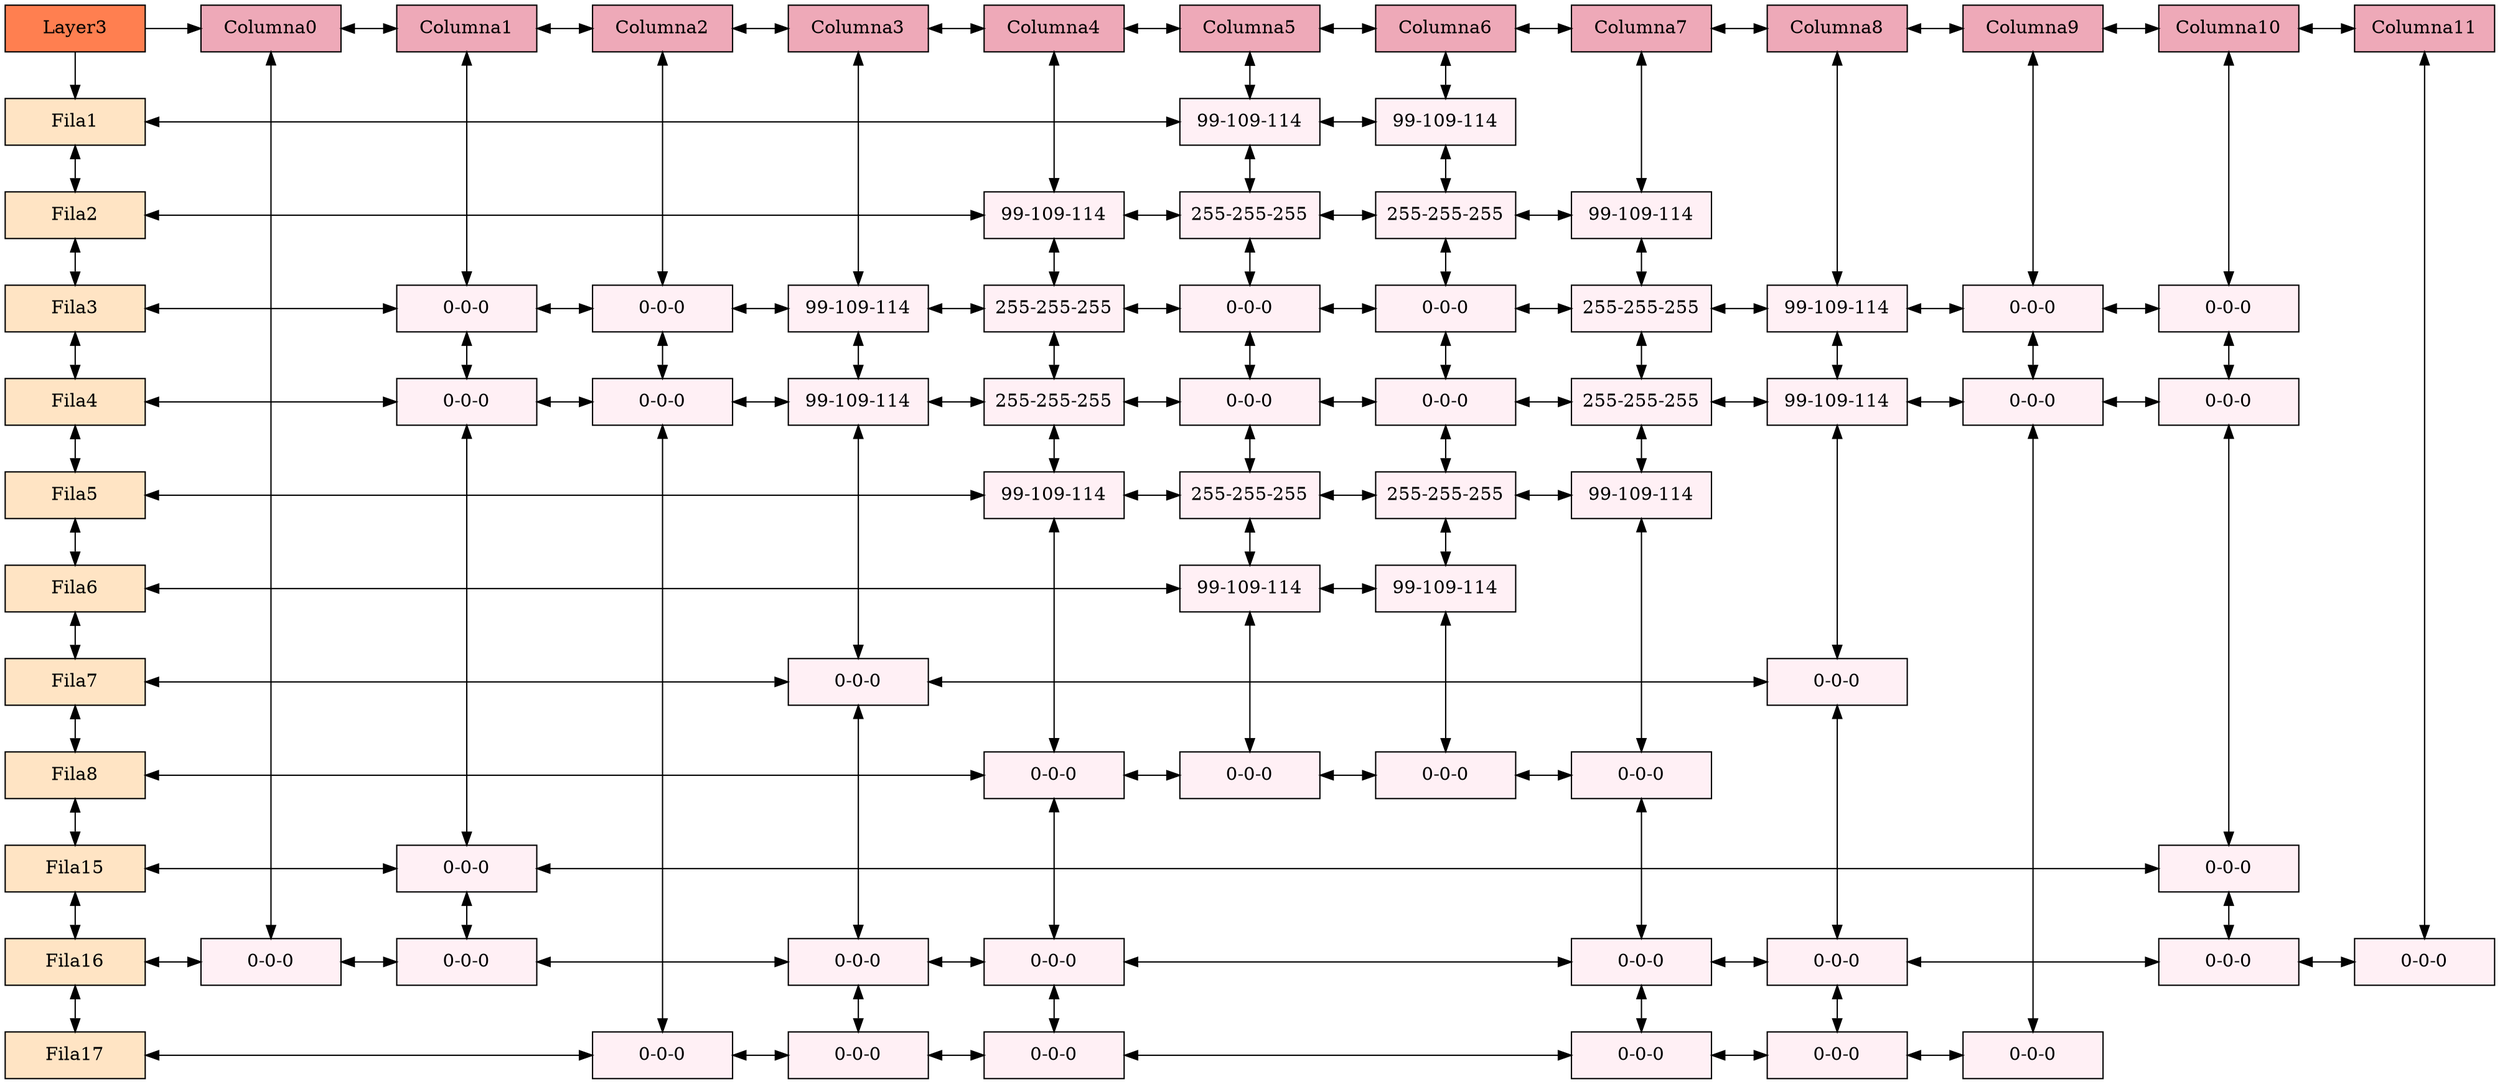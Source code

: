 digraph Sparse_Matrix{
node [shape=box]
graph [ranksep="0.5", nodesep="0.6"];
/* Group 0 para alinear verticalmente RAIZ*/ 
Layer3[ label = "Layer3", width = 1.5, style = filled, fillcolor = coral, group = 0 ];

// Filas 
Fila1 [label = "Fila1" width = 1.5 style = filled, fillcolor = bisque1, group = 0 ];
Fila2 [label = "Fila2" width = 1.5 style = filled, fillcolor = bisque1, group = 0 ];
Fila3 [label = "Fila3" width = 1.5 style = filled, fillcolor = bisque1, group = 0 ];
Fila4 [label = "Fila4" width = 1.5 style = filled, fillcolor = bisque1, group = 0 ];
Fila5 [label = "Fila5" width = 1.5 style = filled, fillcolor = bisque1, group = 0 ];
Fila6 [label = "Fila6" width = 1.5 style = filled, fillcolor = bisque1, group = 0 ];
Fila7 [label = "Fila7" width = 1.5 style = filled, fillcolor = bisque1, group = 0 ];
Fila8 [label = "Fila8" width = 1.5 style = filled, fillcolor = bisque1, group = 0 ];
Fila15 [label = "Fila15" width = 1.5 style = filled, fillcolor = bisque1, group = 0 ];
Fila16 [label = "Fila16" width = 1.5 style = filled, fillcolor = bisque1, group = 0 ];
Fila17 [label = "Fila17" width = 1.5 style = filled, fillcolor = bisque1, group = 0 ];

 //Enlaces de Filas
Fila1->Fila2 [dir = both];
Fila2->Fila3 [dir = both];
Fila3->Fila4 [dir = both];
Fila4->Fila5 [dir = both];
Fila5->Fila6 [dir = both];
Fila6->Fila7 [dir = both];
Fila7->Fila8 [dir = both];
Fila8->Fila15 [dir = both];
Fila15->Fila16 [dir = both];
Fila16->Fila17 [dir = both];

 //Columnas
//Cada una con diferente group para alinear verticalmente con los nodos
Column0[label = "Columna0" width = 1.5 style = filled, fillcolor = pink2, group = 1];
Column1[label = "Columna1" width = 1.5 style = filled, fillcolor = pink2, group = 2];
Column2[label = "Columna2" width = 1.5 style = filled, fillcolor = pink2, group = 3];
Column3[label = "Columna3" width = 1.5 style = filled, fillcolor = pink2, group = 4];
Column4[label = "Columna4" width = 1.5 style = filled, fillcolor = pink2, group = 5];
Column5[label = "Columna5" width = 1.5 style = filled, fillcolor = pink2, group = 6];
Column6[label = "Columna6" width = 1.5 style = filled, fillcolor = pink2, group = 7];
Column7[label = "Columna7" width = 1.5 style = filled, fillcolor = pink2, group = 8];
Column8[label = "Columna8" width = 1.5 style = filled, fillcolor = pink2, group = 9];
Column9[label = "Columna9" width = 1.5 style = filled, fillcolor = pink2, group = 10];
Column10[label = "Columna10" width = 1.5 style = filled, fillcolor = pink2, group = 11];
Column11[label = "Columna11" width = 1.5 style = filled, fillcolor = pink2, group = 12];

 //Enlaces de Columnas
Column0->Column1 [dir = both];
Column1->Column2 [dir = both];
Column2->Column3 [dir = both];
Column3->Column4 [dir = both];
Column4->Column5 [dir = both];
Column5->Column6 [dir = both];
Column6->Column7 [dir = both];
Column7->Column8 [dir = both];
Column8->Column9 [dir = both];
Column9->Column10 [dir = both];
Column10->Column11 [dir = both];

 // Alinear Raiz con Columnas
{rank = same; Layer3; Column0;  Column1;  Column2;  Column3;  Column4;  Column5;  Column6;  Column7;  Column8;  Column9;  Column10;  Column11; };

 // Enlaces Raiz con primera fila y columna
Layer3->Column0;
Layer3->Fila1;

 //Creacion de nodos
//(^<---------------------- F I L A   1---------------------->
N5_F1 [label = "99-109-114" width = 1.5 group = 6 style = filled, fillcolor = lavenderblush1];
N6_F1 [label = "99-109-114" width = 1.5 group = 7 style = filled, fillcolor = lavenderblush1];

//(^<---------------------- F I L A   2---------------------->
N4_F2 [label = "99-109-114" width = 1.5 group = 5 style = filled, fillcolor = lavenderblush1];
N5_F2 [label = "255-255-255" width = 1.5 group = 6 style = filled, fillcolor = lavenderblush1];
N6_F2 [label = "255-255-255" width = 1.5 group = 7 style = filled, fillcolor = lavenderblush1];
N7_F2 [label = "99-109-114" width = 1.5 group = 8 style = filled, fillcolor = lavenderblush1];

//(^<---------------------- F I L A   3---------------------->
N1_F3 [label = "0-0-0" width = 1.5 group = 2 style = filled, fillcolor = lavenderblush1];
N2_F3 [label = "0-0-0" width = 1.5 group = 3 style = filled, fillcolor = lavenderblush1];
N3_F3 [label = "99-109-114" width = 1.5 group = 4 style = filled, fillcolor = lavenderblush1];
N4_F3 [label = "255-255-255" width = 1.5 group = 5 style = filled, fillcolor = lavenderblush1];
N5_F3 [label = "0-0-0" width = 1.5 group = 6 style = filled, fillcolor = lavenderblush1];
N6_F3 [label = "0-0-0" width = 1.5 group = 7 style = filled, fillcolor = lavenderblush1];
N7_F3 [label = "255-255-255" width = 1.5 group = 8 style = filled, fillcolor = lavenderblush1];
N8_F3 [label = "99-109-114" width = 1.5 group = 9 style = filled, fillcolor = lavenderblush1];
N9_F3 [label = "0-0-0" width = 1.5 group = 10 style = filled, fillcolor = lavenderblush1];
N10_F3 [label = "0-0-0" width = 1.5 group = 11 style = filled, fillcolor = lavenderblush1];

//(^<---------------------- F I L A   4---------------------->
N1_F4 [label = "0-0-0" width = 1.5 group = 2 style = filled, fillcolor = lavenderblush1];
N2_F4 [label = "0-0-0" width = 1.5 group = 3 style = filled, fillcolor = lavenderblush1];
N3_F4 [label = "99-109-114" width = 1.5 group = 4 style = filled, fillcolor = lavenderblush1];
N4_F4 [label = "255-255-255" width = 1.5 group = 5 style = filled, fillcolor = lavenderblush1];
N5_F4 [label = "0-0-0" width = 1.5 group = 6 style = filled, fillcolor = lavenderblush1];
N6_F4 [label = "0-0-0" width = 1.5 group = 7 style = filled, fillcolor = lavenderblush1];
N7_F4 [label = "255-255-255" width = 1.5 group = 8 style = filled, fillcolor = lavenderblush1];
N8_F4 [label = "99-109-114" width = 1.5 group = 9 style = filled, fillcolor = lavenderblush1];
N9_F4 [label = "0-0-0" width = 1.5 group = 10 style = filled, fillcolor = lavenderblush1];
N10_F4 [label = "0-0-0" width = 1.5 group = 11 style = filled, fillcolor = lavenderblush1];

//(^<---------------------- F I L A   5---------------------->
N4_F5 [label = "99-109-114" width = 1.5 group = 5 style = filled, fillcolor = lavenderblush1];
N5_F5 [label = "255-255-255" width = 1.5 group = 6 style = filled, fillcolor = lavenderblush1];
N6_F5 [label = "255-255-255" width = 1.5 group = 7 style = filled, fillcolor = lavenderblush1];
N7_F5 [label = "99-109-114" width = 1.5 group = 8 style = filled, fillcolor = lavenderblush1];

//(^<---------------------- F I L A   6---------------------->
N5_F6 [label = "99-109-114" width = 1.5 group = 6 style = filled, fillcolor = lavenderblush1];
N6_F6 [label = "99-109-114" width = 1.5 group = 7 style = filled, fillcolor = lavenderblush1];

//(^<---------------------- F I L A   7---------------------->
N3_F7 [label = "0-0-0" width = 1.5 group = 4 style = filled, fillcolor = lavenderblush1];
N8_F7 [label = "0-0-0" width = 1.5 group = 9 style = filled, fillcolor = lavenderblush1];

//(^<---------------------- F I L A   8---------------------->
N4_F8 [label = "0-0-0" width = 1.5 group = 5 style = filled, fillcolor = lavenderblush1];
N5_F8 [label = "0-0-0" width = 1.5 group = 6 style = filled, fillcolor = lavenderblush1];
N6_F8 [label = "0-0-0" width = 1.5 group = 7 style = filled, fillcolor = lavenderblush1];
N7_F8 [label = "0-0-0" width = 1.5 group = 8 style = filled, fillcolor = lavenderblush1];

//(^<---------------------- F I L A   15---------------------->
N1_F15 [label = "0-0-0" width = 1.5 group = 2 style = filled, fillcolor = lavenderblush1];
N10_F15 [label = "0-0-0" width = 1.5 group = 11 style = filled, fillcolor = lavenderblush1];

//(^<---------------------- F I L A   16---------------------->
N0_F16 [label = "0-0-0" width = 1.5 group = 1 style = filled, fillcolor = lavenderblush1];
N1_F16 [label = "0-0-0" width = 1.5 group = 2 style = filled, fillcolor = lavenderblush1];
N3_F16 [label = "0-0-0" width = 1.5 group = 4 style = filled, fillcolor = lavenderblush1];
N4_F16 [label = "0-0-0" width = 1.5 group = 5 style = filled, fillcolor = lavenderblush1];
N7_F16 [label = "0-0-0" width = 1.5 group = 8 style = filled, fillcolor = lavenderblush1];
N8_F16 [label = "0-0-0" width = 1.5 group = 9 style = filled, fillcolor = lavenderblush1];
N10_F16 [label = "0-0-0" width = 1.5 group = 11 style = filled, fillcolor = lavenderblush1];
N11_F16 [label = "0-0-0" width = 1.5 group = 12 style = filled, fillcolor = lavenderblush1];

//(^<---------------------- F I L A   17---------------------->
N2_F17 [label = "0-0-0" width = 1.5 group = 3 style = filled, fillcolor = lavenderblush1];
N3_F17 [label = "0-0-0" width = 1.5 group = 4 style = filled, fillcolor = lavenderblush1];
N4_F17 [label = "0-0-0" width = 1.5 group = 5 style = filled, fillcolor = lavenderblush1];
N7_F17 [label = "0-0-0" width = 1.5 group = 8 style = filled, fillcolor = lavenderblush1];
N8_F17 [label = "0-0-0" width = 1.5 group = 9 style = filled, fillcolor = lavenderblush1];
N9_F17 [label = "0-0-0" width = 1.5 group = 10 style = filled, fillcolor = lavenderblush1];


 //Creacion de enlaces de nodos
//E N L A C E S  F I L A   1
Column5->N5_F1 [dir = both];
Fila1->N5_F1 [dir = both];
N5_F1->N6_F1 [dir = both];
Column6->N6_F1 [dir = both];
//Alineacion vertical de nodos con la fila
{rank = same; Fila1; N5_F1; N6_F1;  };

//E N L A C E S  F I L A   2
Column4->N4_F2 [dir = both];
Fila2->N4_F2 [dir = both];
N4_F2->N5_F2 [dir = both];
N5_F2->N5_F1 [dir = both];
N5_F2->N6_F2 [dir = both];
N6_F2->N6_F1 [dir = both];
N6_F2->N7_F2 [dir = both];
Column7->N7_F2 [dir = both];
//Alineacion vertical de nodos con la fila
{rank = same; Fila2; N4_F2; N5_F2; N6_F2; N7_F2;  };

//E N L A C E S  F I L A   3
Column1->N1_F3 [dir = both];
Fila3->N1_F3 [dir = both];
N1_F3->N2_F3 [dir = both];
Column2->N2_F3 [dir = both];
N2_F3->N3_F3 [dir = both];
Column3->N3_F3 [dir = both];
N3_F3->N4_F3 [dir = both];
N4_F3->N4_F2 [dir = both];
N4_F3->N5_F3 [dir = both];
N5_F3->N5_F2 [dir = both];
N5_F3->N6_F3 [dir = both];
N6_F3->N6_F2 [dir = both];
N6_F3->N7_F3 [dir = both];
N7_F3->N7_F2 [dir = both];
N7_F3->N8_F3 [dir = both];
Column8->N8_F3 [dir = both];
N8_F3->N9_F3 [dir = both];
Column9->N9_F3 [dir = both];
N9_F3->N10_F3 [dir = both];
Column10->N10_F3 [dir = both];
//Alineacion vertical de nodos con la fila
{rank = same; Fila3; N1_F3; N2_F3; N3_F3; N4_F3; N5_F3; N6_F3; N7_F3; N8_F3; N9_F3; N10_F3;  };

//E N L A C E S  F I L A   4
N1_F4->N1_F3 [dir = both];
Fila4->N1_F4 [dir = both];
N1_F4->N2_F4 [dir = both];
N2_F4->N2_F3 [dir = both];
N2_F4->N3_F4 [dir = both];
N3_F4->N3_F3 [dir = both];
N3_F4->N4_F4 [dir = both];
N4_F4->N4_F3 [dir = both];
N4_F4->N5_F4 [dir = both];
N5_F4->N5_F3 [dir = both];
N5_F4->N6_F4 [dir = both];
N6_F4->N6_F3 [dir = both];
N6_F4->N7_F4 [dir = both];
N7_F4->N7_F3 [dir = both];
N7_F4->N8_F4 [dir = both];
N8_F4->N8_F3 [dir = both];
N8_F4->N9_F4 [dir = both];
N9_F4->N9_F3 [dir = both];
N9_F4->N10_F4 [dir = both];
N10_F4->N10_F3 [dir = both];
//Alineacion vertical de nodos con la fila
{rank = same; Fila4; N1_F4; N2_F4; N3_F4; N4_F4; N5_F4; N6_F4; N7_F4; N8_F4; N9_F4; N10_F4;  };

//E N L A C E S  F I L A   5
N4_F5->N4_F4 [dir = both];
Fila5->N4_F5 [dir = both];
N4_F5->N5_F5 [dir = both];
N5_F5->N5_F4 [dir = both];
N5_F5->N6_F5 [dir = both];
N6_F5->N6_F4 [dir = both];
N6_F5->N7_F5 [dir = both];
N7_F5->N7_F4 [dir = both];
//Alineacion vertical de nodos con la fila
{rank = same; Fila5; N4_F5; N5_F5; N6_F5; N7_F5;  };

//E N L A C E S  F I L A   6
N5_F6->N5_F5 [dir = both];
Fila6->N5_F6 [dir = both];
N5_F6->N6_F6 [dir = both];
N6_F6->N6_F5 [dir = both];
//Alineacion vertical de nodos con la fila
{rank = same; Fila6; N5_F6; N6_F6;  };

//E N L A C E S  F I L A   7
N3_F7->N3_F4 [dir = both];
Fila7->N3_F7 [dir = both];
N3_F7->N8_F7 [dir = both];
N8_F7->N8_F4 [dir = both];
//Alineacion vertical de nodos con la fila
{rank = same; Fila7; N3_F7; N8_F7;  };

//E N L A C E S  F I L A   8
N4_F8->N4_F5 [dir = both];
Fila8->N4_F8 [dir = both];
N4_F8->N5_F8 [dir = both];
N5_F8->N5_F6 [dir = both];
N5_F8->N6_F8 [dir = both];
N6_F8->N6_F6 [dir = both];
N6_F8->N7_F8 [dir = both];
N7_F8->N7_F5 [dir = both];
//Alineacion vertical de nodos con la fila
{rank = same; Fila8; N4_F8; N5_F8; N6_F8; N7_F8;  };

//E N L A C E S  F I L A   15
N1_F15->N1_F4 [dir = both];
Fila15->N1_F15 [dir = both];
N1_F15->N10_F15 [dir = both];
N10_F15->N10_F4 [dir = both];
//Alineacion vertical de nodos con la fila
{rank = same; Fila15; N1_F15; N10_F15;  };

//E N L A C E S  F I L A   16
Column0->N0_F16 [dir = both];
Fila16->N0_F16 [dir = both];
N0_F16->N1_F16 [dir = both];
N1_F16->N1_F15 [dir = both];
N1_F16->N3_F16 [dir = both];
N3_F16->N3_F7 [dir = both];
N3_F16->N4_F16 [dir = both];
N4_F16->N4_F8 [dir = both];
N4_F16->N7_F16 [dir = both];
N7_F16->N7_F8 [dir = both];
N7_F16->N8_F16 [dir = both];
N8_F16->N8_F7 [dir = both];
N8_F16->N10_F16 [dir = both];
N10_F16->N10_F15 [dir = both];
N10_F16->N11_F16 [dir = both];
Column11->N11_F16 [dir = both];
//Alineacion vertical de nodos con la fila
{rank = same; Fila16; N0_F16; N1_F16; N3_F16; N4_F16; N7_F16; N8_F16; N10_F16; N11_F16;  };

//E N L A C E S  F I L A   17
N2_F17->N2_F4 [dir = both];
Fila17->N2_F17 [dir = both];
N2_F17->N3_F17 [dir = both];
N3_F17->N3_F16 [dir = both];
N3_F17->N4_F17 [dir = both];
N4_F17->N4_F16 [dir = both];
N4_F17->N7_F17 [dir = both];
N7_F17->N7_F16 [dir = both];
N7_F17->N8_F17 [dir = both];
N8_F17->N8_F16 [dir = both];
N8_F17->N9_F17 [dir = both];
N9_F17->N9_F4 [dir = both];
//Alineacion vertical de nodos con la fila
{rank = same; Fila17; N2_F17; N3_F17; N4_F17; N7_F17; N8_F17; N9_F17;  };

}
